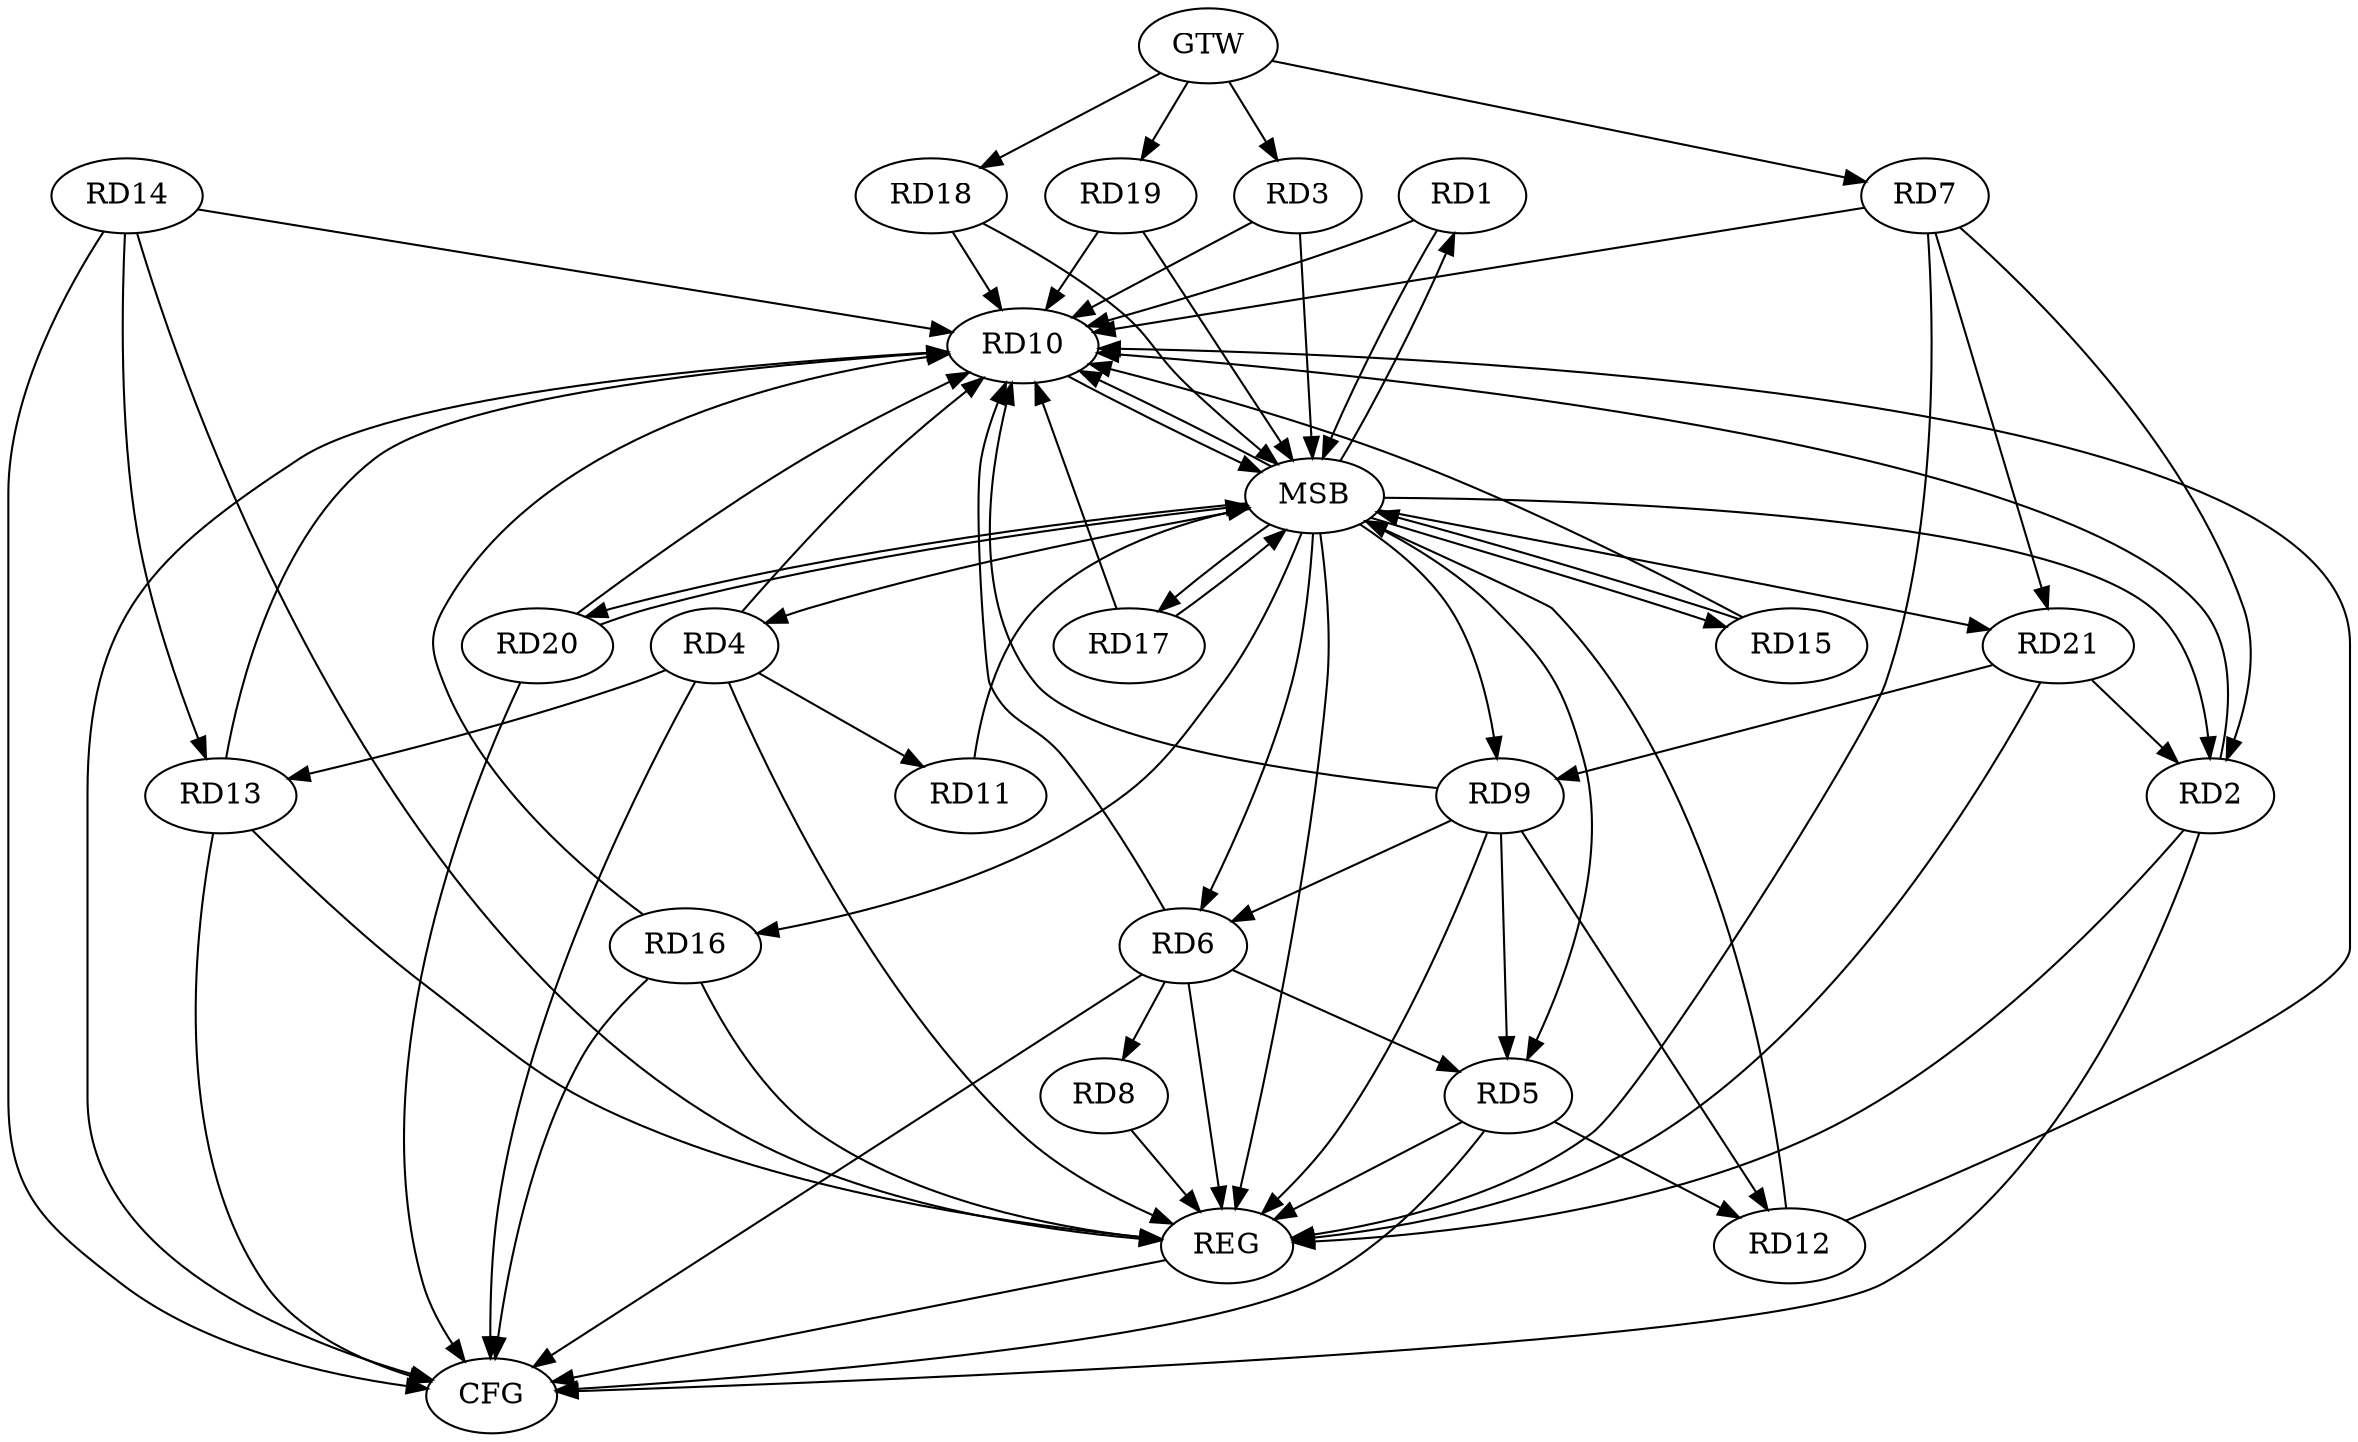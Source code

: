 strict digraph G {
  RD1 [ label="RD1" ];
  RD2 [ label="RD2" ];
  RD3 [ label="RD3" ];
  RD4 [ label="RD4" ];
  RD5 [ label="RD5" ];
  RD6 [ label="RD6" ];
  RD7 [ label="RD7" ];
  RD8 [ label="RD8" ];
  RD9 [ label="RD9" ];
  RD10 [ label="RD10" ];
  RD11 [ label="RD11" ];
  RD12 [ label="RD12" ];
  RD13 [ label="RD13" ];
  RD14 [ label="RD14" ];
  RD15 [ label="RD15" ];
  RD16 [ label="RD16" ];
  RD17 [ label="RD17" ];
  RD18 [ label="RD18" ];
  RD19 [ label="RD19" ];
  RD20 [ label="RD20" ];
  RD21 [ label="RD21" ];
  GTW [ label="GTW" ];
  REG [ label="REG" ];
  MSB [ label="MSB" ];
  CFG [ label="CFG" ];
  RD7 -> RD2;
  RD21 -> RD2;
  RD4 -> RD10;
  RD4 -> RD11;
  RD4 -> RD13;
  RD6 -> RD5;
  RD9 -> RD5;
  RD5 -> RD12;
  RD6 -> RD8;
  RD9 -> RD6;
  RD7 -> RD10;
  RD7 -> RD21;
  RD9 -> RD10;
  RD9 -> RD12;
  RD21 -> RD9;
  RD14 -> RD10;
  RD14 -> RD13;
  GTW -> RD3;
  GTW -> RD7;
  GTW -> RD18;
  GTW -> RD19;
  RD2 -> REG;
  RD4 -> REG;
  RD5 -> REG;
  RD6 -> REG;
  RD7 -> REG;
  RD8 -> REG;
  RD9 -> REG;
  RD13 -> REG;
  RD14 -> REG;
  RD16 -> REG;
  RD21 -> REG;
  RD1 -> MSB;
  MSB -> RD9;
  MSB -> RD15;
  MSB -> REG;
  RD3 -> MSB;
  MSB -> RD10;
  RD10 -> MSB;
  MSB -> RD4;
  MSB -> RD5;
  MSB -> RD17;
  RD11 -> MSB;
  MSB -> RD20;
  RD12 -> MSB;
  RD15 -> MSB;
  MSB -> RD2;
  RD17 -> MSB;
  RD18 -> MSB;
  MSB -> RD6;
  MSB -> RD21;
  RD19 -> MSB;
  RD20 -> MSB;
  MSB -> RD1;
  MSB -> RD16;
  RD2 -> CFG;
  RD13 -> CFG;
  RD4 -> CFG;
  RD10 -> CFG;
  RD20 -> CFG;
  RD6 -> CFG;
  RD5 -> CFG;
  RD14 -> CFG;
  RD16 -> CFG;
  REG -> CFG;
  RD20 -> RD10;
  RD19 -> RD10;
  RD18 -> RD10;
  RD15 -> RD10;
  RD1 -> RD10;
  RD17 -> RD10;
  RD16 -> RD10;
  RD12 -> RD10;
  RD3 -> RD10;
  RD2 -> RD10;
  RD13 -> RD10;
  RD6 -> RD10;
}
